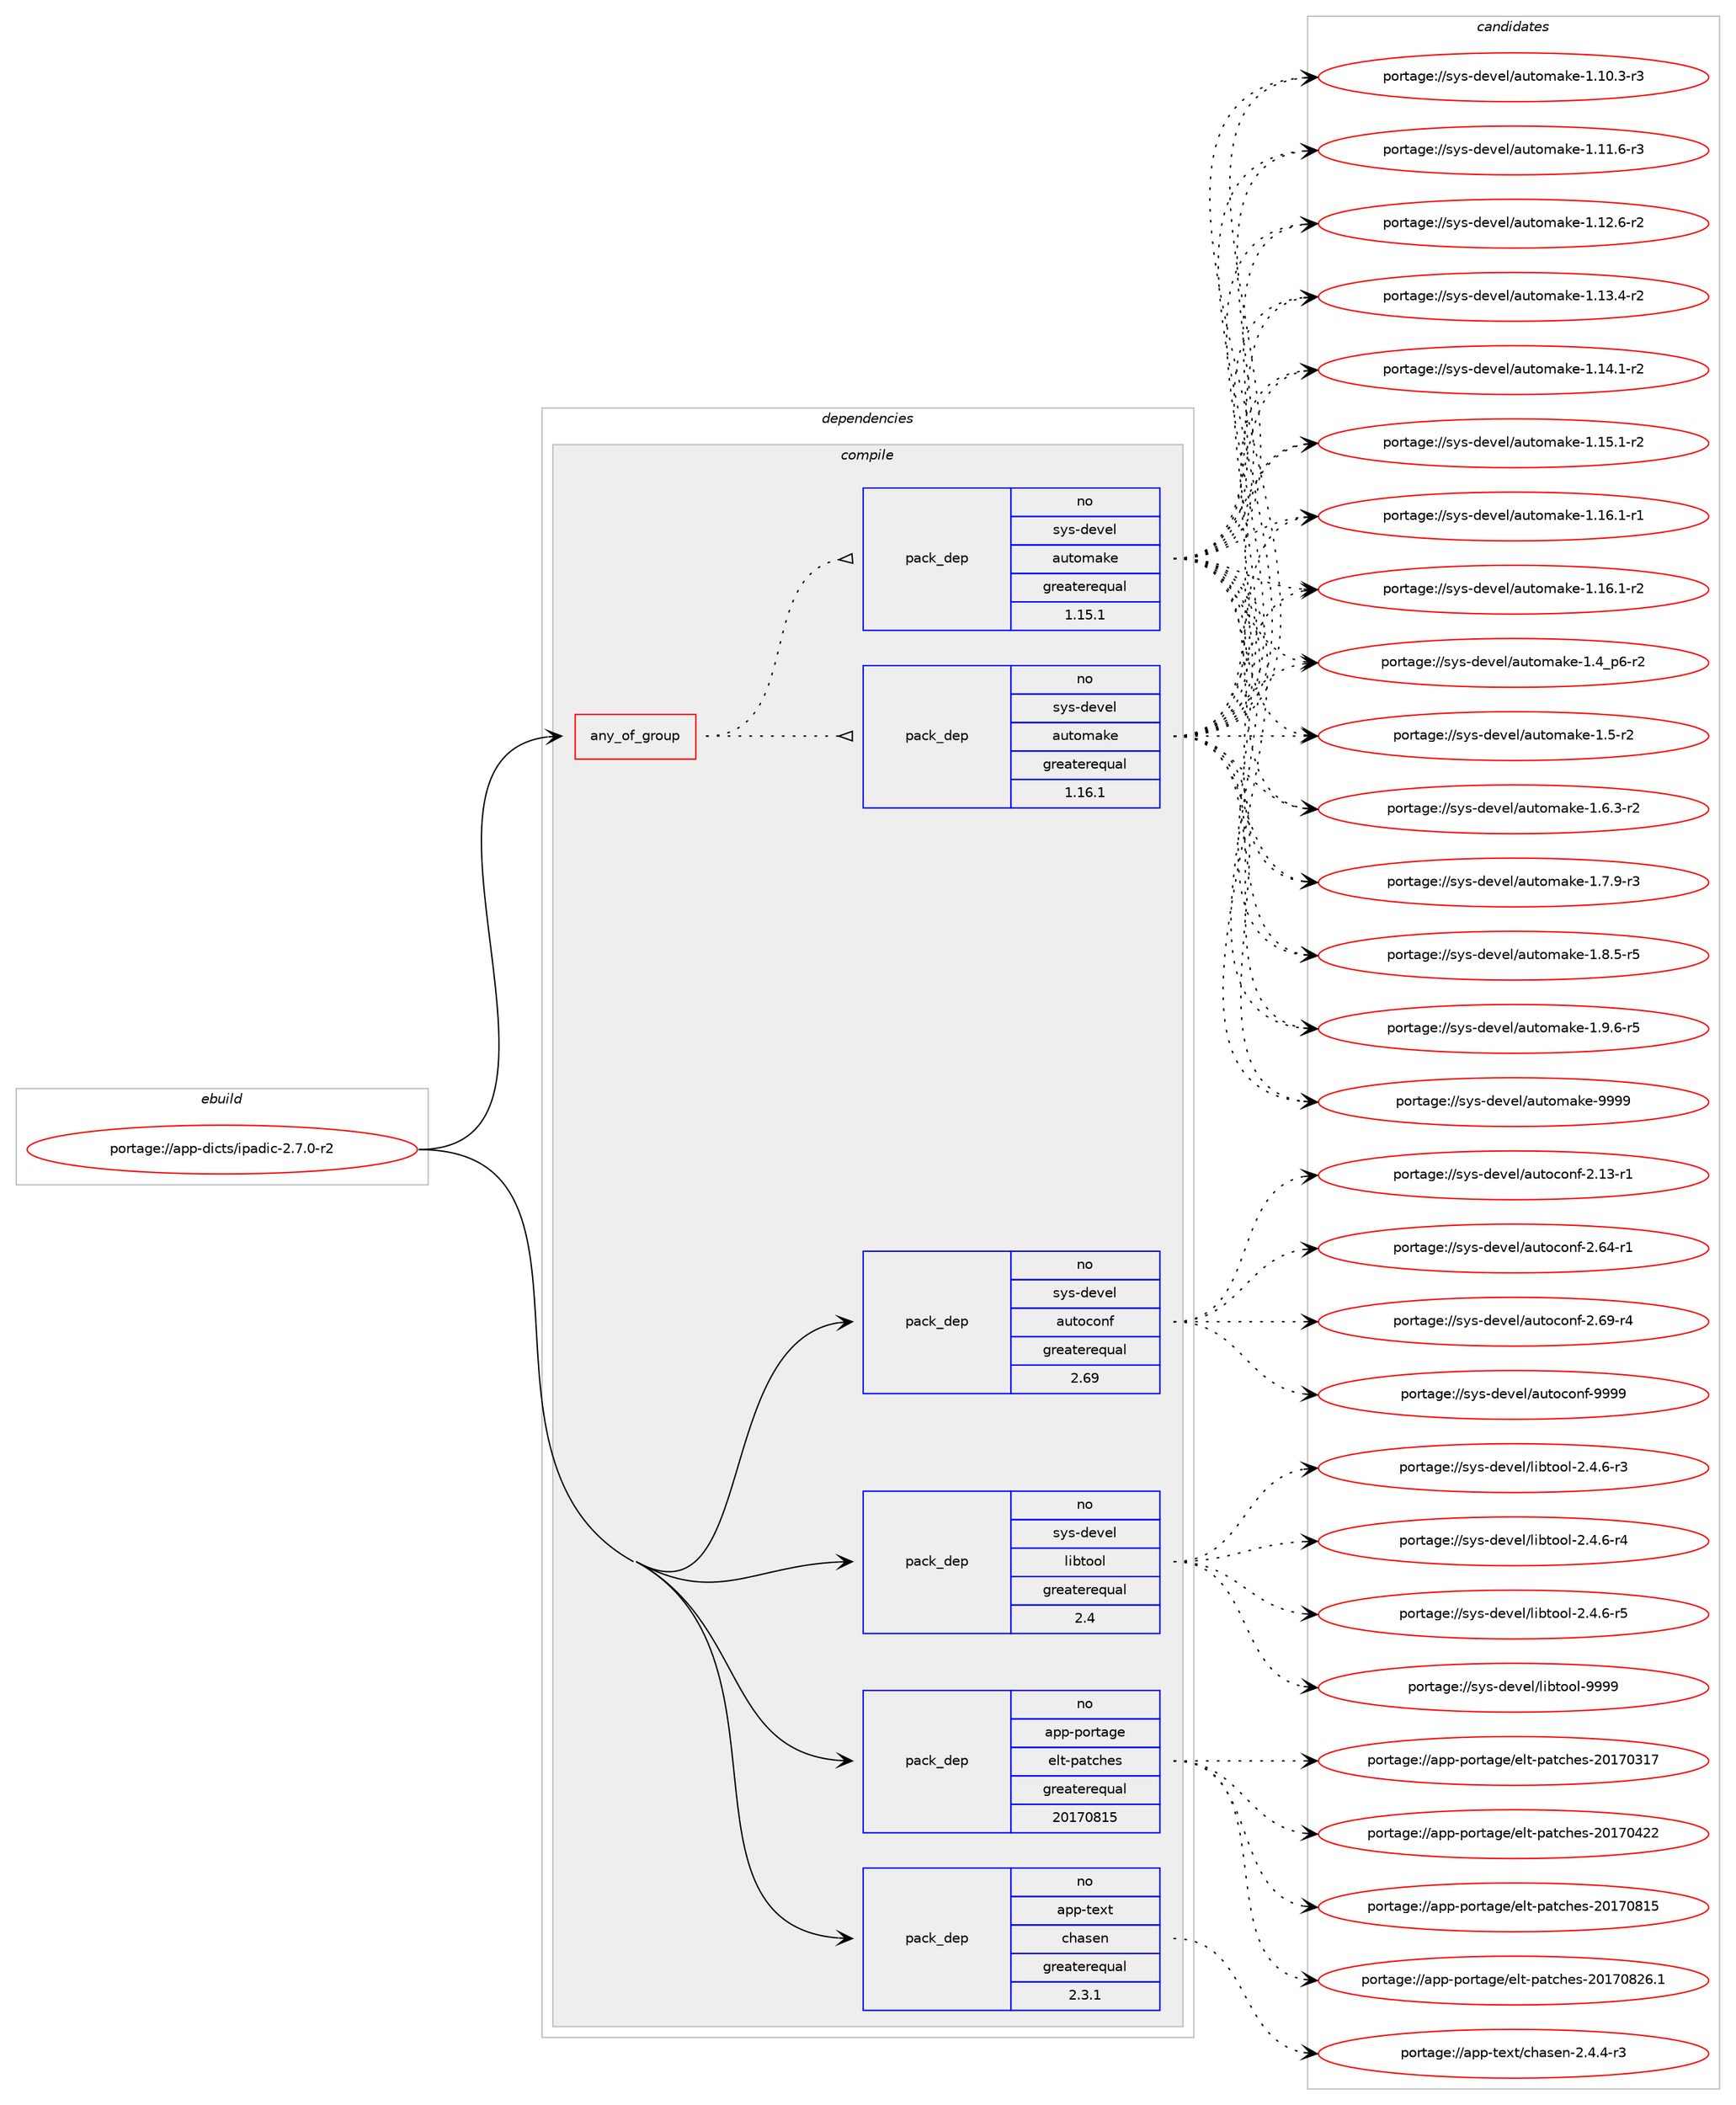 digraph prolog {

# *************
# Graph options
# *************

newrank=true;
concentrate=true;
compound=true;
graph [rankdir=LR,fontname=Helvetica,fontsize=10,ranksep=1.5];#, ranksep=2.5, nodesep=0.2];
edge  [arrowhead=vee];
node  [fontname=Helvetica,fontsize=10];

# **********
# The ebuild
# **********

subgraph cluster_leftcol {
color=gray;
rank=same;
label=<<i>ebuild</i>>;
id [label="portage://app-dicts/ipadic-2.7.0-r2", color=red, width=4, href="../app-dicts/ipadic-2.7.0-r2.svg"];
}

# ****************
# The dependencies
# ****************

subgraph cluster_midcol {
color=gray;
label=<<i>dependencies</i>>;
subgraph cluster_compile {
fillcolor="#eeeeee";
style=filled;
label=<<i>compile</i>>;
subgraph any246 {
dependency14295 [label=<<TABLE BORDER="0" CELLBORDER="1" CELLSPACING="0" CELLPADDING="4"><TR><TD CELLPADDING="10">any_of_group</TD></TR></TABLE>>, shape=none, color=red];subgraph pack10428 {
dependency14296 [label=<<TABLE BORDER="0" CELLBORDER="1" CELLSPACING="0" CELLPADDING="4" WIDTH="220"><TR><TD ROWSPAN="6" CELLPADDING="30">pack_dep</TD></TR><TR><TD WIDTH="110">no</TD></TR><TR><TD>sys-devel</TD></TR><TR><TD>automake</TD></TR><TR><TD>greaterequal</TD></TR><TR><TD>1.16.1</TD></TR></TABLE>>, shape=none, color=blue];
}
dependency14295:e -> dependency14296:w [weight=20,style="dotted",arrowhead="oinv"];
subgraph pack10429 {
dependency14297 [label=<<TABLE BORDER="0" CELLBORDER="1" CELLSPACING="0" CELLPADDING="4" WIDTH="220"><TR><TD ROWSPAN="6" CELLPADDING="30">pack_dep</TD></TR><TR><TD WIDTH="110">no</TD></TR><TR><TD>sys-devel</TD></TR><TR><TD>automake</TD></TR><TR><TD>greaterequal</TD></TR><TR><TD>1.15.1</TD></TR></TABLE>>, shape=none, color=blue];
}
dependency14295:e -> dependency14297:w [weight=20,style="dotted",arrowhead="oinv"];
}
id:e -> dependency14295:w [weight=20,style="solid",arrowhead="vee"];
subgraph pack10430 {
dependency14298 [label=<<TABLE BORDER="0" CELLBORDER="1" CELLSPACING="0" CELLPADDING="4" WIDTH="220"><TR><TD ROWSPAN="6" CELLPADDING="30">pack_dep</TD></TR><TR><TD WIDTH="110">no</TD></TR><TR><TD>app-portage</TD></TR><TR><TD>elt-patches</TD></TR><TR><TD>greaterequal</TD></TR><TR><TD>20170815</TD></TR></TABLE>>, shape=none, color=blue];
}
id:e -> dependency14298:w [weight=20,style="solid",arrowhead="vee"];
subgraph pack10431 {
dependency14299 [label=<<TABLE BORDER="0" CELLBORDER="1" CELLSPACING="0" CELLPADDING="4" WIDTH="220"><TR><TD ROWSPAN="6" CELLPADDING="30">pack_dep</TD></TR><TR><TD WIDTH="110">no</TD></TR><TR><TD>app-text</TD></TR><TR><TD>chasen</TD></TR><TR><TD>greaterequal</TD></TR><TR><TD>2.3.1</TD></TR></TABLE>>, shape=none, color=blue];
}
id:e -> dependency14299:w [weight=20,style="solid",arrowhead="vee"];
subgraph pack10432 {
dependency14300 [label=<<TABLE BORDER="0" CELLBORDER="1" CELLSPACING="0" CELLPADDING="4" WIDTH="220"><TR><TD ROWSPAN="6" CELLPADDING="30">pack_dep</TD></TR><TR><TD WIDTH="110">no</TD></TR><TR><TD>sys-devel</TD></TR><TR><TD>autoconf</TD></TR><TR><TD>greaterequal</TD></TR><TR><TD>2.69</TD></TR></TABLE>>, shape=none, color=blue];
}
id:e -> dependency14300:w [weight=20,style="solid",arrowhead="vee"];
subgraph pack10433 {
dependency14301 [label=<<TABLE BORDER="0" CELLBORDER="1" CELLSPACING="0" CELLPADDING="4" WIDTH="220"><TR><TD ROWSPAN="6" CELLPADDING="30">pack_dep</TD></TR><TR><TD WIDTH="110">no</TD></TR><TR><TD>sys-devel</TD></TR><TR><TD>libtool</TD></TR><TR><TD>greaterequal</TD></TR><TR><TD>2.4</TD></TR></TABLE>>, shape=none, color=blue];
}
id:e -> dependency14301:w [weight=20,style="solid",arrowhead="vee"];
}
subgraph cluster_compileandrun {
fillcolor="#eeeeee";
style=filled;
label=<<i>compile and run</i>>;
}
subgraph cluster_run {
fillcolor="#eeeeee";
style=filled;
label=<<i>run</i>>;
}
}

# **************
# The candidates
# **************

subgraph cluster_choices {
rank=same;
color=gray;
label=<<i>candidates</i>>;

subgraph choice10428 {
color=black;
nodesep=1;
choiceportage11512111545100101118101108479711711611110997107101454946494846514511451 [label="portage://sys-devel/automake-1.10.3-r3", color=red, width=4,href="../sys-devel/automake-1.10.3-r3.svg"];
choiceportage11512111545100101118101108479711711611110997107101454946494946544511451 [label="portage://sys-devel/automake-1.11.6-r3", color=red, width=4,href="../sys-devel/automake-1.11.6-r3.svg"];
choiceportage11512111545100101118101108479711711611110997107101454946495046544511450 [label="portage://sys-devel/automake-1.12.6-r2", color=red, width=4,href="../sys-devel/automake-1.12.6-r2.svg"];
choiceportage11512111545100101118101108479711711611110997107101454946495146524511450 [label="portage://sys-devel/automake-1.13.4-r2", color=red, width=4,href="../sys-devel/automake-1.13.4-r2.svg"];
choiceportage11512111545100101118101108479711711611110997107101454946495246494511450 [label="portage://sys-devel/automake-1.14.1-r2", color=red, width=4,href="../sys-devel/automake-1.14.1-r2.svg"];
choiceportage11512111545100101118101108479711711611110997107101454946495346494511450 [label="portage://sys-devel/automake-1.15.1-r2", color=red, width=4,href="../sys-devel/automake-1.15.1-r2.svg"];
choiceportage11512111545100101118101108479711711611110997107101454946495446494511449 [label="portage://sys-devel/automake-1.16.1-r1", color=red, width=4,href="../sys-devel/automake-1.16.1-r1.svg"];
choiceportage11512111545100101118101108479711711611110997107101454946495446494511450 [label="portage://sys-devel/automake-1.16.1-r2", color=red, width=4,href="../sys-devel/automake-1.16.1-r2.svg"];
choiceportage115121115451001011181011084797117116111109971071014549465295112544511450 [label="portage://sys-devel/automake-1.4_p6-r2", color=red, width=4,href="../sys-devel/automake-1.4_p6-r2.svg"];
choiceportage11512111545100101118101108479711711611110997107101454946534511450 [label="portage://sys-devel/automake-1.5-r2", color=red, width=4,href="../sys-devel/automake-1.5-r2.svg"];
choiceportage115121115451001011181011084797117116111109971071014549465446514511450 [label="portage://sys-devel/automake-1.6.3-r2", color=red, width=4,href="../sys-devel/automake-1.6.3-r2.svg"];
choiceportage115121115451001011181011084797117116111109971071014549465546574511451 [label="portage://sys-devel/automake-1.7.9-r3", color=red, width=4,href="../sys-devel/automake-1.7.9-r3.svg"];
choiceportage115121115451001011181011084797117116111109971071014549465646534511453 [label="portage://sys-devel/automake-1.8.5-r5", color=red, width=4,href="../sys-devel/automake-1.8.5-r5.svg"];
choiceportage115121115451001011181011084797117116111109971071014549465746544511453 [label="portage://sys-devel/automake-1.9.6-r5", color=red, width=4,href="../sys-devel/automake-1.9.6-r5.svg"];
choiceportage115121115451001011181011084797117116111109971071014557575757 [label="portage://sys-devel/automake-9999", color=red, width=4,href="../sys-devel/automake-9999.svg"];
dependency14296:e -> choiceportage11512111545100101118101108479711711611110997107101454946494846514511451:w [style=dotted,weight="100"];
dependency14296:e -> choiceportage11512111545100101118101108479711711611110997107101454946494946544511451:w [style=dotted,weight="100"];
dependency14296:e -> choiceportage11512111545100101118101108479711711611110997107101454946495046544511450:w [style=dotted,weight="100"];
dependency14296:e -> choiceportage11512111545100101118101108479711711611110997107101454946495146524511450:w [style=dotted,weight="100"];
dependency14296:e -> choiceportage11512111545100101118101108479711711611110997107101454946495246494511450:w [style=dotted,weight="100"];
dependency14296:e -> choiceportage11512111545100101118101108479711711611110997107101454946495346494511450:w [style=dotted,weight="100"];
dependency14296:e -> choiceportage11512111545100101118101108479711711611110997107101454946495446494511449:w [style=dotted,weight="100"];
dependency14296:e -> choiceportage11512111545100101118101108479711711611110997107101454946495446494511450:w [style=dotted,weight="100"];
dependency14296:e -> choiceportage115121115451001011181011084797117116111109971071014549465295112544511450:w [style=dotted,weight="100"];
dependency14296:e -> choiceportage11512111545100101118101108479711711611110997107101454946534511450:w [style=dotted,weight="100"];
dependency14296:e -> choiceportage115121115451001011181011084797117116111109971071014549465446514511450:w [style=dotted,weight="100"];
dependency14296:e -> choiceportage115121115451001011181011084797117116111109971071014549465546574511451:w [style=dotted,weight="100"];
dependency14296:e -> choiceportage115121115451001011181011084797117116111109971071014549465646534511453:w [style=dotted,weight="100"];
dependency14296:e -> choiceportage115121115451001011181011084797117116111109971071014549465746544511453:w [style=dotted,weight="100"];
dependency14296:e -> choiceportage115121115451001011181011084797117116111109971071014557575757:w [style=dotted,weight="100"];
}
subgraph choice10429 {
color=black;
nodesep=1;
choiceportage11512111545100101118101108479711711611110997107101454946494846514511451 [label="portage://sys-devel/automake-1.10.3-r3", color=red, width=4,href="../sys-devel/automake-1.10.3-r3.svg"];
choiceportage11512111545100101118101108479711711611110997107101454946494946544511451 [label="portage://sys-devel/automake-1.11.6-r3", color=red, width=4,href="../sys-devel/automake-1.11.6-r3.svg"];
choiceportage11512111545100101118101108479711711611110997107101454946495046544511450 [label="portage://sys-devel/automake-1.12.6-r2", color=red, width=4,href="../sys-devel/automake-1.12.6-r2.svg"];
choiceportage11512111545100101118101108479711711611110997107101454946495146524511450 [label="portage://sys-devel/automake-1.13.4-r2", color=red, width=4,href="../sys-devel/automake-1.13.4-r2.svg"];
choiceportage11512111545100101118101108479711711611110997107101454946495246494511450 [label="portage://sys-devel/automake-1.14.1-r2", color=red, width=4,href="../sys-devel/automake-1.14.1-r2.svg"];
choiceportage11512111545100101118101108479711711611110997107101454946495346494511450 [label="portage://sys-devel/automake-1.15.1-r2", color=red, width=4,href="../sys-devel/automake-1.15.1-r2.svg"];
choiceportage11512111545100101118101108479711711611110997107101454946495446494511449 [label="portage://sys-devel/automake-1.16.1-r1", color=red, width=4,href="../sys-devel/automake-1.16.1-r1.svg"];
choiceportage11512111545100101118101108479711711611110997107101454946495446494511450 [label="portage://sys-devel/automake-1.16.1-r2", color=red, width=4,href="../sys-devel/automake-1.16.1-r2.svg"];
choiceportage115121115451001011181011084797117116111109971071014549465295112544511450 [label="portage://sys-devel/automake-1.4_p6-r2", color=red, width=4,href="../sys-devel/automake-1.4_p6-r2.svg"];
choiceportage11512111545100101118101108479711711611110997107101454946534511450 [label="portage://sys-devel/automake-1.5-r2", color=red, width=4,href="../sys-devel/automake-1.5-r2.svg"];
choiceportage115121115451001011181011084797117116111109971071014549465446514511450 [label="portage://sys-devel/automake-1.6.3-r2", color=red, width=4,href="../sys-devel/automake-1.6.3-r2.svg"];
choiceportage115121115451001011181011084797117116111109971071014549465546574511451 [label="portage://sys-devel/automake-1.7.9-r3", color=red, width=4,href="../sys-devel/automake-1.7.9-r3.svg"];
choiceportage115121115451001011181011084797117116111109971071014549465646534511453 [label="portage://sys-devel/automake-1.8.5-r5", color=red, width=4,href="../sys-devel/automake-1.8.5-r5.svg"];
choiceportage115121115451001011181011084797117116111109971071014549465746544511453 [label="portage://sys-devel/automake-1.9.6-r5", color=red, width=4,href="../sys-devel/automake-1.9.6-r5.svg"];
choiceportage115121115451001011181011084797117116111109971071014557575757 [label="portage://sys-devel/automake-9999", color=red, width=4,href="../sys-devel/automake-9999.svg"];
dependency14297:e -> choiceportage11512111545100101118101108479711711611110997107101454946494846514511451:w [style=dotted,weight="100"];
dependency14297:e -> choiceportage11512111545100101118101108479711711611110997107101454946494946544511451:w [style=dotted,weight="100"];
dependency14297:e -> choiceportage11512111545100101118101108479711711611110997107101454946495046544511450:w [style=dotted,weight="100"];
dependency14297:e -> choiceportage11512111545100101118101108479711711611110997107101454946495146524511450:w [style=dotted,weight="100"];
dependency14297:e -> choiceportage11512111545100101118101108479711711611110997107101454946495246494511450:w [style=dotted,weight="100"];
dependency14297:e -> choiceportage11512111545100101118101108479711711611110997107101454946495346494511450:w [style=dotted,weight="100"];
dependency14297:e -> choiceportage11512111545100101118101108479711711611110997107101454946495446494511449:w [style=dotted,weight="100"];
dependency14297:e -> choiceportage11512111545100101118101108479711711611110997107101454946495446494511450:w [style=dotted,weight="100"];
dependency14297:e -> choiceportage115121115451001011181011084797117116111109971071014549465295112544511450:w [style=dotted,weight="100"];
dependency14297:e -> choiceportage11512111545100101118101108479711711611110997107101454946534511450:w [style=dotted,weight="100"];
dependency14297:e -> choiceportage115121115451001011181011084797117116111109971071014549465446514511450:w [style=dotted,weight="100"];
dependency14297:e -> choiceportage115121115451001011181011084797117116111109971071014549465546574511451:w [style=dotted,weight="100"];
dependency14297:e -> choiceportage115121115451001011181011084797117116111109971071014549465646534511453:w [style=dotted,weight="100"];
dependency14297:e -> choiceportage115121115451001011181011084797117116111109971071014549465746544511453:w [style=dotted,weight="100"];
dependency14297:e -> choiceportage115121115451001011181011084797117116111109971071014557575757:w [style=dotted,weight="100"];
}
subgraph choice10430 {
color=black;
nodesep=1;
choiceportage97112112451121111141169710310147101108116451129711699104101115455048495548514955 [label="portage://app-portage/elt-patches-20170317", color=red, width=4,href="../app-portage/elt-patches-20170317.svg"];
choiceportage97112112451121111141169710310147101108116451129711699104101115455048495548525050 [label="portage://app-portage/elt-patches-20170422", color=red, width=4,href="../app-portage/elt-patches-20170422.svg"];
choiceportage97112112451121111141169710310147101108116451129711699104101115455048495548564953 [label="portage://app-portage/elt-patches-20170815", color=red, width=4,href="../app-portage/elt-patches-20170815.svg"];
choiceportage971121124511211111411697103101471011081164511297116991041011154550484955485650544649 [label="portage://app-portage/elt-patches-20170826.1", color=red, width=4,href="../app-portage/elt-patches-20170826.1.svg"];
dependency14298:e -> choiceportage97112112451121111141169710310147101108116451129711699104101115455048495548514955:w [style=dotted,weight="100"];
dependency14298:e -> choiceportage97112112451121111141169710310147101108116451129711699104101115455048495548525050:w [style=dotted,weight="100"];
dependency14298:e -> choiceportage97112112451121111141169710310147101108116451129711699104101115455048495548564953:w [style=dotted,weight="100"];
dependency14298:e -> choiceportage971121124511211111411697103101471011081164511297116991041011154550484955485650544649:w [style=dotted,weight="100"];
}
subgraph choice10431 {
color=black;
nodesep=1;
choiceportage97112112451161011201164799104971151011104550465246524511451 [label="portage://app-text/chasen-2.4.4-r3", color=red, width=4,href="../app-text/chasen-2.4.4-r3.svg"];
dependency14299:e -> choiceportage97112112451161011201164799104971151011104550465246524511451:w [style=dotted,weight="100"];
}
subgraph choice10432 {
color=black;
nodesep=1;
choiceportage1151211154510010111810110847971171161119911111010245504649514511449 [label="portage://sys-devel/autoconf-2.13-r1", color=red, width=4,href="../sys-devel/autoconf-2.13-r1.svg"];
choiceportage1151211154510010111810110847971171161119911111010245504654524511449 [label="portage://sys-devel/autoconf-2.64-r1", color=red, width=4,href="../sys-devel/autoconf-2.64-r1.svg"];
choiceportage1151211154510010111810110847971171161119911111010245504654574511452 [label="portage://sys-devel/autoconf-2.69-r4", color=red, width=4,href="../sys-devel/autoconf-2.69-r4.svg"];
choiceportage115121115451001011181011084797117116111991111101024557575757 [label="portage://sys-devel/autoconf-9999", color=red, width=4,href="../sys-devel/autoconf-9999.svg"];
dependency14300:e -> choiceportage1151211154510010111810110847971171161119911111010245504649514511449:w [style=dotted,weight="100"];
dependency14300:e -> choiceportage1151211154510010111810110847971171161119911111010245504654524511449:w [style=dotted,weight="100"];
dependency14300:e -> choiceportage1151211154510010111810110847971171161119911111010245504654574511452:w [style=dotted,weight="100"];
dependency14300:e -> choiceportage115121115451001011181011084797117116111991111101024557575757:w [style=dotted,weight="100"];
}
subgraph choice10433 {
color=black;
nodesep=1;
choiceportage1151211154510010111810110847108105981161111111084550465246544511451 [label="portage://sys-devel/libtool-2.4.6-r3", color=red, width=4,href="../sys-devel/libtool-2.4.6-r3.svg"];
choiceportage1151211154510010111810110847108105981161111111084550465246544511452 [label="portage://sys-devel/libtool-2.4.6-r4", color=red, width=4,href="../sys-devel/libtool-2.4.6-r4.svg"];
choiceportage1151211154510010111810110847108105981161111111084550465246544511453 [label="portage://sys-devel/libtool-2.4.6-r5", color=red, width=4,href="../sys-devel/libtool-2.4.6-r5.svg"];
choiceportage1151211154510010111810110847108105981161111111084557575757 [label="portage://sys-devel/libtool-9999", color=red, width=4,href="../sys-devel/libtool-9999.svg"];
dependency14301:e -> choiceportage1151211154510010111810110847108105981161111111084550465246544511451:w [style=dotted,weight="100"];
dependency14301:e -> choiceportage1151211154510010111810110847108105981161111111084550465246544511452:w [style=dotted,weight="100"];
dependency14301:e -> choiceportage1151211154510010111810110847108105981161111111084550465246544511453:w [style=dotted,weight="100"];
dependency14301:e -> choiceportage1151211154510010111810110847108105981161111111084557575757:w [style=dotted,weight="100"];
}
}

}
